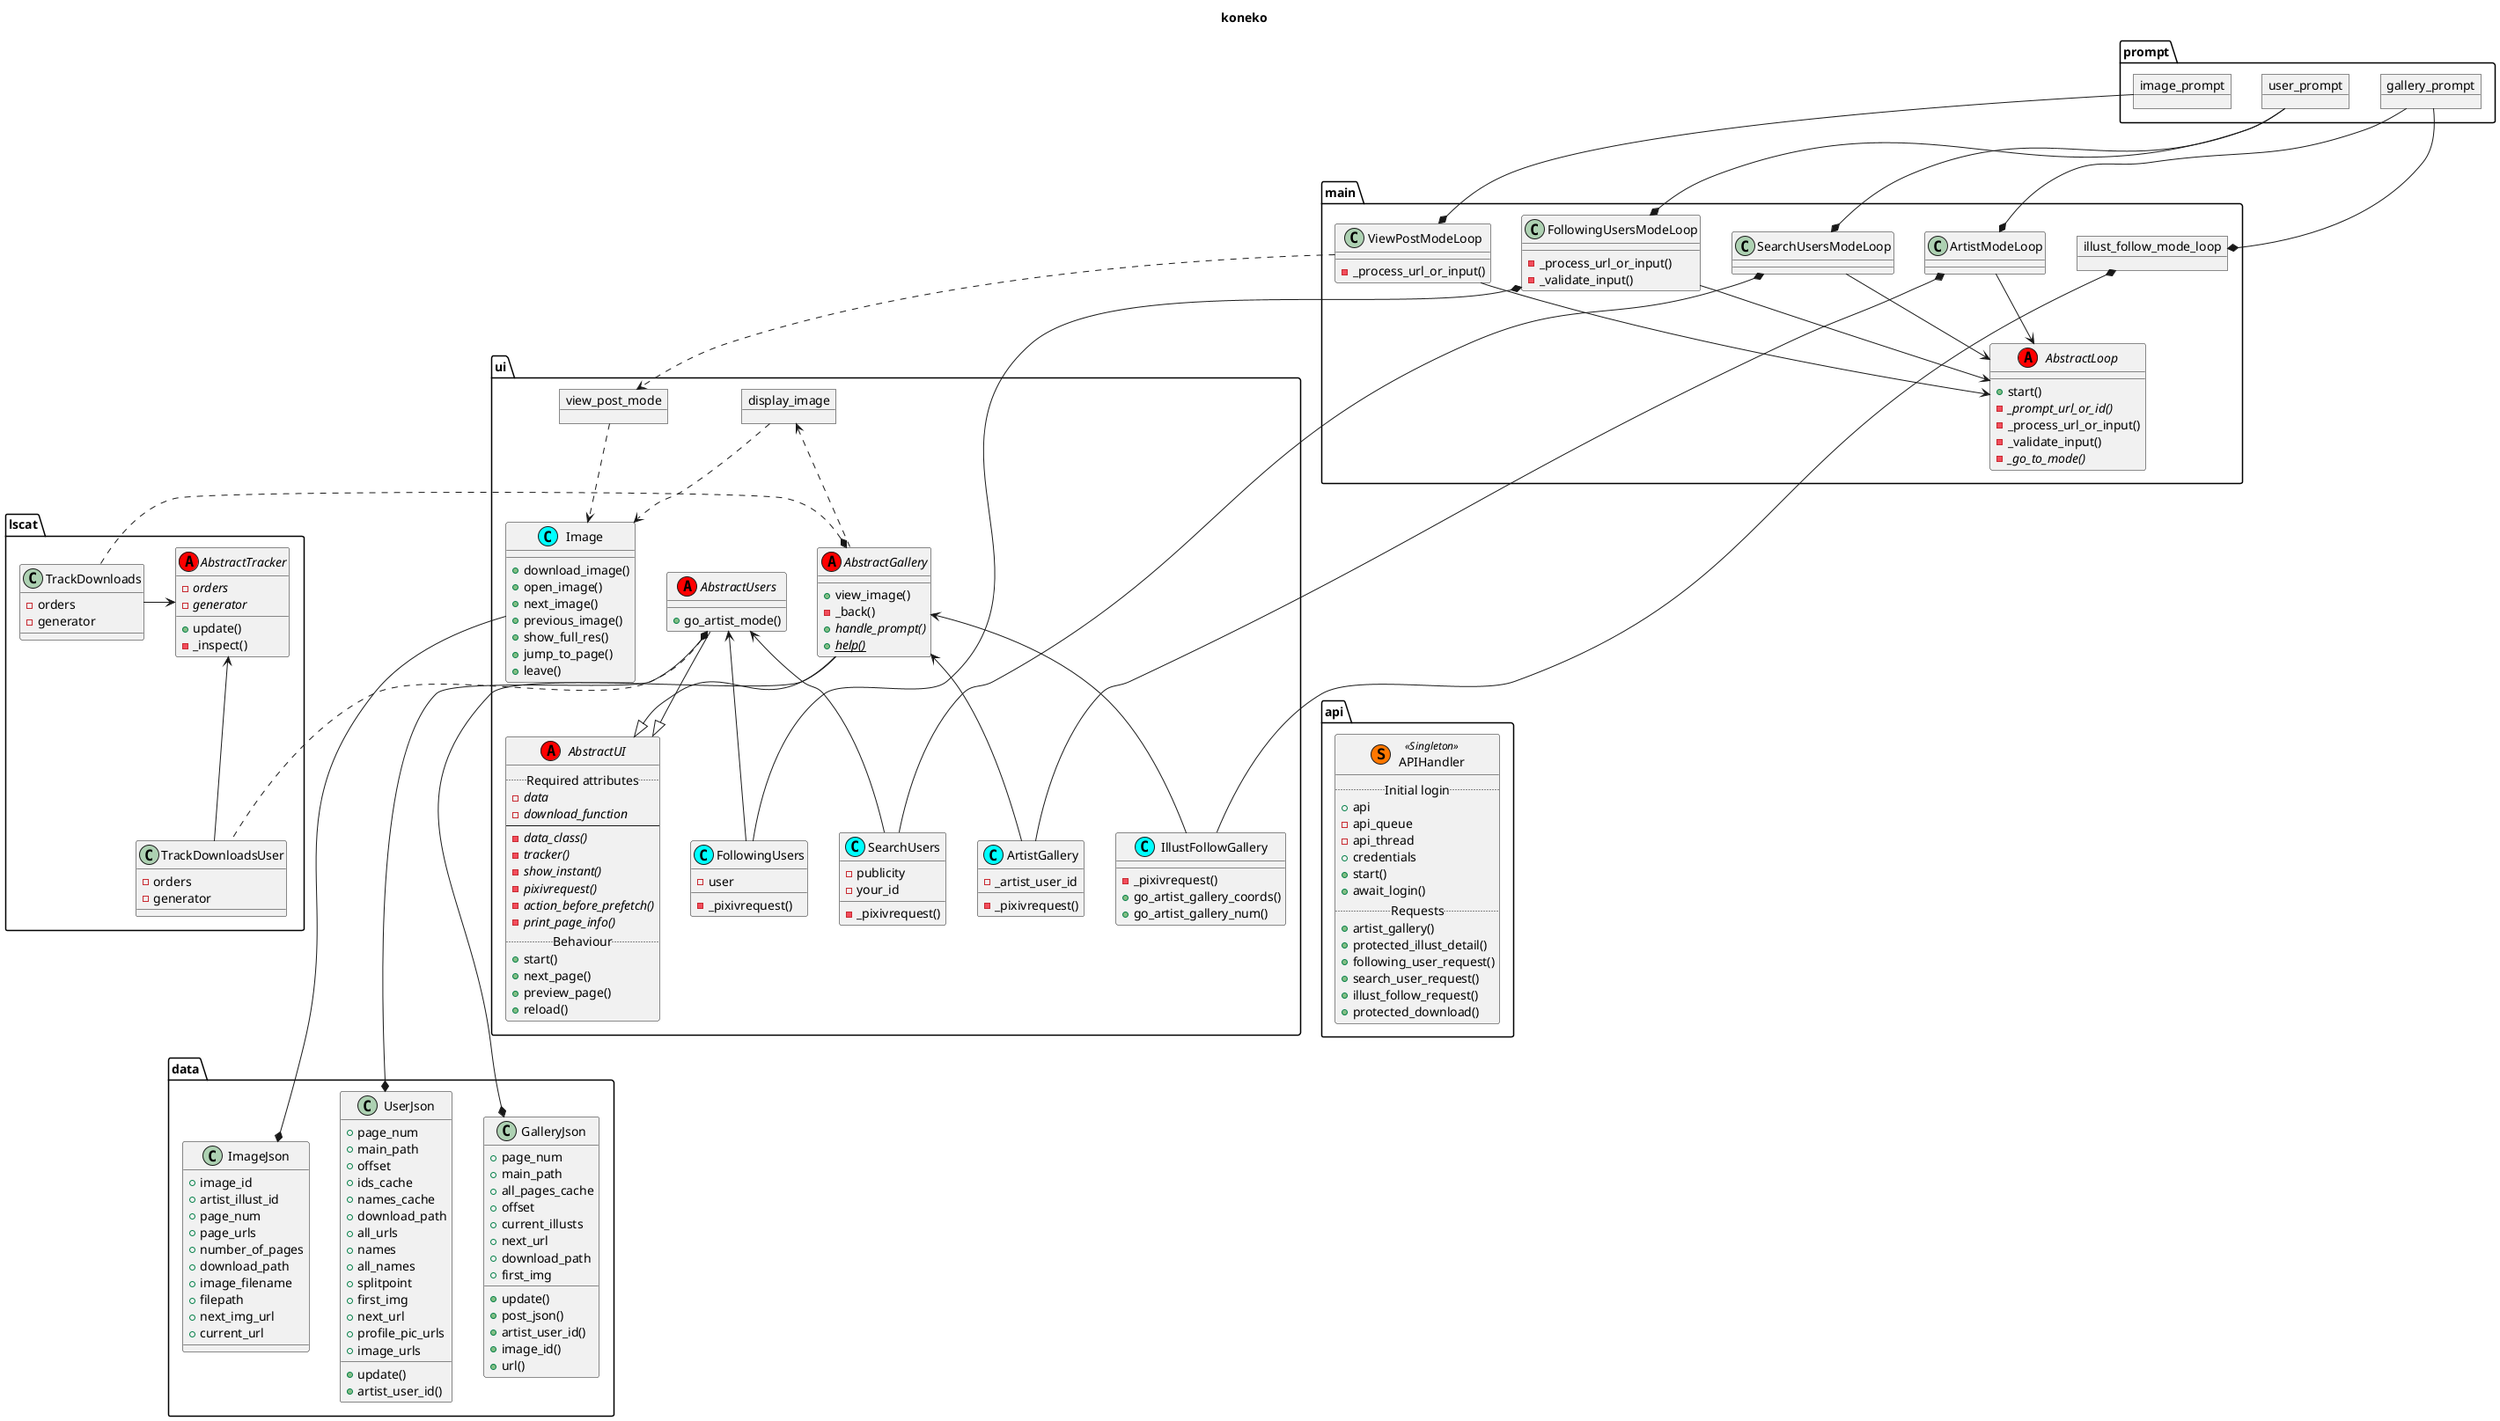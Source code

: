 @startuml

title koneko

abstract class main.AbstractLoop <<(A, red)>>{
  +start()
  -{abstract}_prompt_url_or_id()
  -_process_url_or_input()
  -_validate_input()
  -{abstract}_go_to_mode()
}

class main.ArtistModeLoop {
}
package main {
    object illust_follow_mode_loop
}

main.AbstractLoop <-up- main.ArtistModeLoop
main.AbstractLoop <-up[hidden]- illust_follow_mode_loop

abstract class ui.AbstractUI <<(A, red)>>{
    ..Required attributes..
    - {abstract} data
    - {abstract} download_function
    --
    -{abstract}data_class()
    -{abstract}tracker()
    -{abstract}show_instant()
    -{abstract}pixivrequest()
    -{abstract}action_before_prefetch()
    -{abstract}print_page_info()
    ..Behaviour..
    +start()
    +next_page()
    +preview_page()
    +reload()
}

abstract class ui.AbstractGallery <<(A, red)>>{
    +view_image()
    -_back()
    +{abstract}handle_prompt()
    +{abstract}{static}help()
}
ui.AbstractUI <|-up- ui.AbstractGallery

class ui.ArtistGallery <<(C, cyan)>>{
    - _artist_user_id
    -_pixivrequest()
}
class ui.IllustFollowGallery <<(C, cyan)>>{
    -_pixivrequest()
    +go_artist_gallery_coords()
    +go_artist_gallery_num()
}
main.ArtistModeLoop*-down- ui.ArtistGallery

illust_follow_mode_loop*-down- ui.IllustFollowGallery

ui.AbstractGallery <-down- ui.IllustFollowGallery

ui.AbstractGallery <-down- ui.ArtistGallery

class main.ViewPostModeLoop {
    -_process_url_or_input()
}
package ui {
    object view_post_mode
    object display_image
}
class ui.Image <<(C, cyan)>>{
    + download_image()
    + open_image()
    + next_image()
    + previous_image()
    + show_full_res()
    + jump_to_page()
    + leave()
}

main.AbstractLoop <-up- main.ViewPostModeLoop
main.ViewPostModeLoop ..> view_post_mode
view_post_mode ..> ui.Image
display_image ..> ui.Image
display_image <.. ui.AbstractGallery


class main.FollowingUsersModeLoop {
    -_process_url_or_input()
    -_validate_input()
}
class main.SearchUsersModeLoop
main.AbstractLoop <-up- main.FollowingUsersModeLoop
main.AbstractLoop <-up- main.SearchUsersModeLoop

class ui.FollowingUsers <<(C, cyan)>> {
    - user
    -_pixivrequest()
}
class ui.SearchUsers <<(C, cyan)>> {
    - publicity
    - your_id
    -_pixivrequest()
}
abstract class ui.AbstractUsers <<(A, red)>>{
    +go_artist_mode()
}
ui.AbstractUI <|-up- ui.AbstractUsers
ui.AbstractUsers <-down- ui.FollowingUsers
ui.AbstractUsers <-down- ui.SearchUsers
main.FollowingUsersModeLoop*-down- ui.FollowingUsers
main.SearchUsersModeLoop*-down- ui.SearchUsers


abstract class lscat.AbstractTracker <<(A, red)>>{
    - {abstract} orders
    - {abstract} generator
    +update()
    -_inspect()
}
class lscat.TrackDownloads {
    - orders
    - generator
}
class lscat.TrackDownloadsUser {
    - orders
    - generator
}

lscat.AbstractTracker <- lscat.TrackDownloadsUser
lscat.AbstractTracker <-right- lscat.TrackDownloads

ui.AbstractUsers *.down. lscat.TrackDownloadsUser
ui.AbstractGallery *.left lscat.TrackDownloads

lscat.TrackDownloadsUser -up[hidden]-> lscat.TrackDownloads

package prompt {
    object user_prompt
    object gallery_prompt
    object image_prompt

    user_prompt -down[hidden]-> main.AbstractLoop
    gallery_prompt -down[hidden]-> main.AbstractLoop
    image_prompt -down[hidden]-> main.AbstractLoop

    main.ArtistModeLoop *-up-- gallery_prompt
    main.ViewPostModeLoop *-up-- image_prompt
    main.FollowingUsersModeLoop *-left-- user_prompt
    main.SearchUsersModeLoop *-left-- user_prompt
    illust_follow_mode_loop *-up-- gallery_prompt
}


class data.GalleryJson {
    + page_num
    + main_path
    + all_pages_cache
    + offset
    + current_illusts
    + next_url
    + download_path
    + first_img
    +update()
    +post_json()
    +artist_user_id()
    +image_id()
    +url()
}
class data.ImageJson {
    + image_id
    + artist_illust_id
    + page_num
    + page_urls
    + number_of_pages
    + download_path
    + image_filename
    + filepath
    + next_img_url
    + current_url
}
class data.UserJson {
    + page_num
    + main_path
    + offset
    + ids_cache
    + names_cache
    + download_path
    + all_urls
    + names
    + all_names
    + splitpoint
    + first_img
    + next_url
    + profile_pic_urls
    + image_urls
    +update()
    +artist_user_id()
}

data.GalleryJson *-up-- ui.AbstractGallery
data.ImageJson *-up-- ui.Image
data.UserJson *-up-- ui.AbstractUsers


class api.APIHandler << (S,#FF7700) Singleton >> {
    ..Initial login..
    + api
    - api_queue
    - api_thread
    + credentials
    +start()
    +await_login()
    ..Requests..
    +artist_gallery()
    +protected_illust_detail()
    +following_user_request()
    +search_user_request()
    +illust_follow_request()
    +protected_download()
}

api.APIHandler ---left[hidden]-> ui.AbstractUI

@enduml
